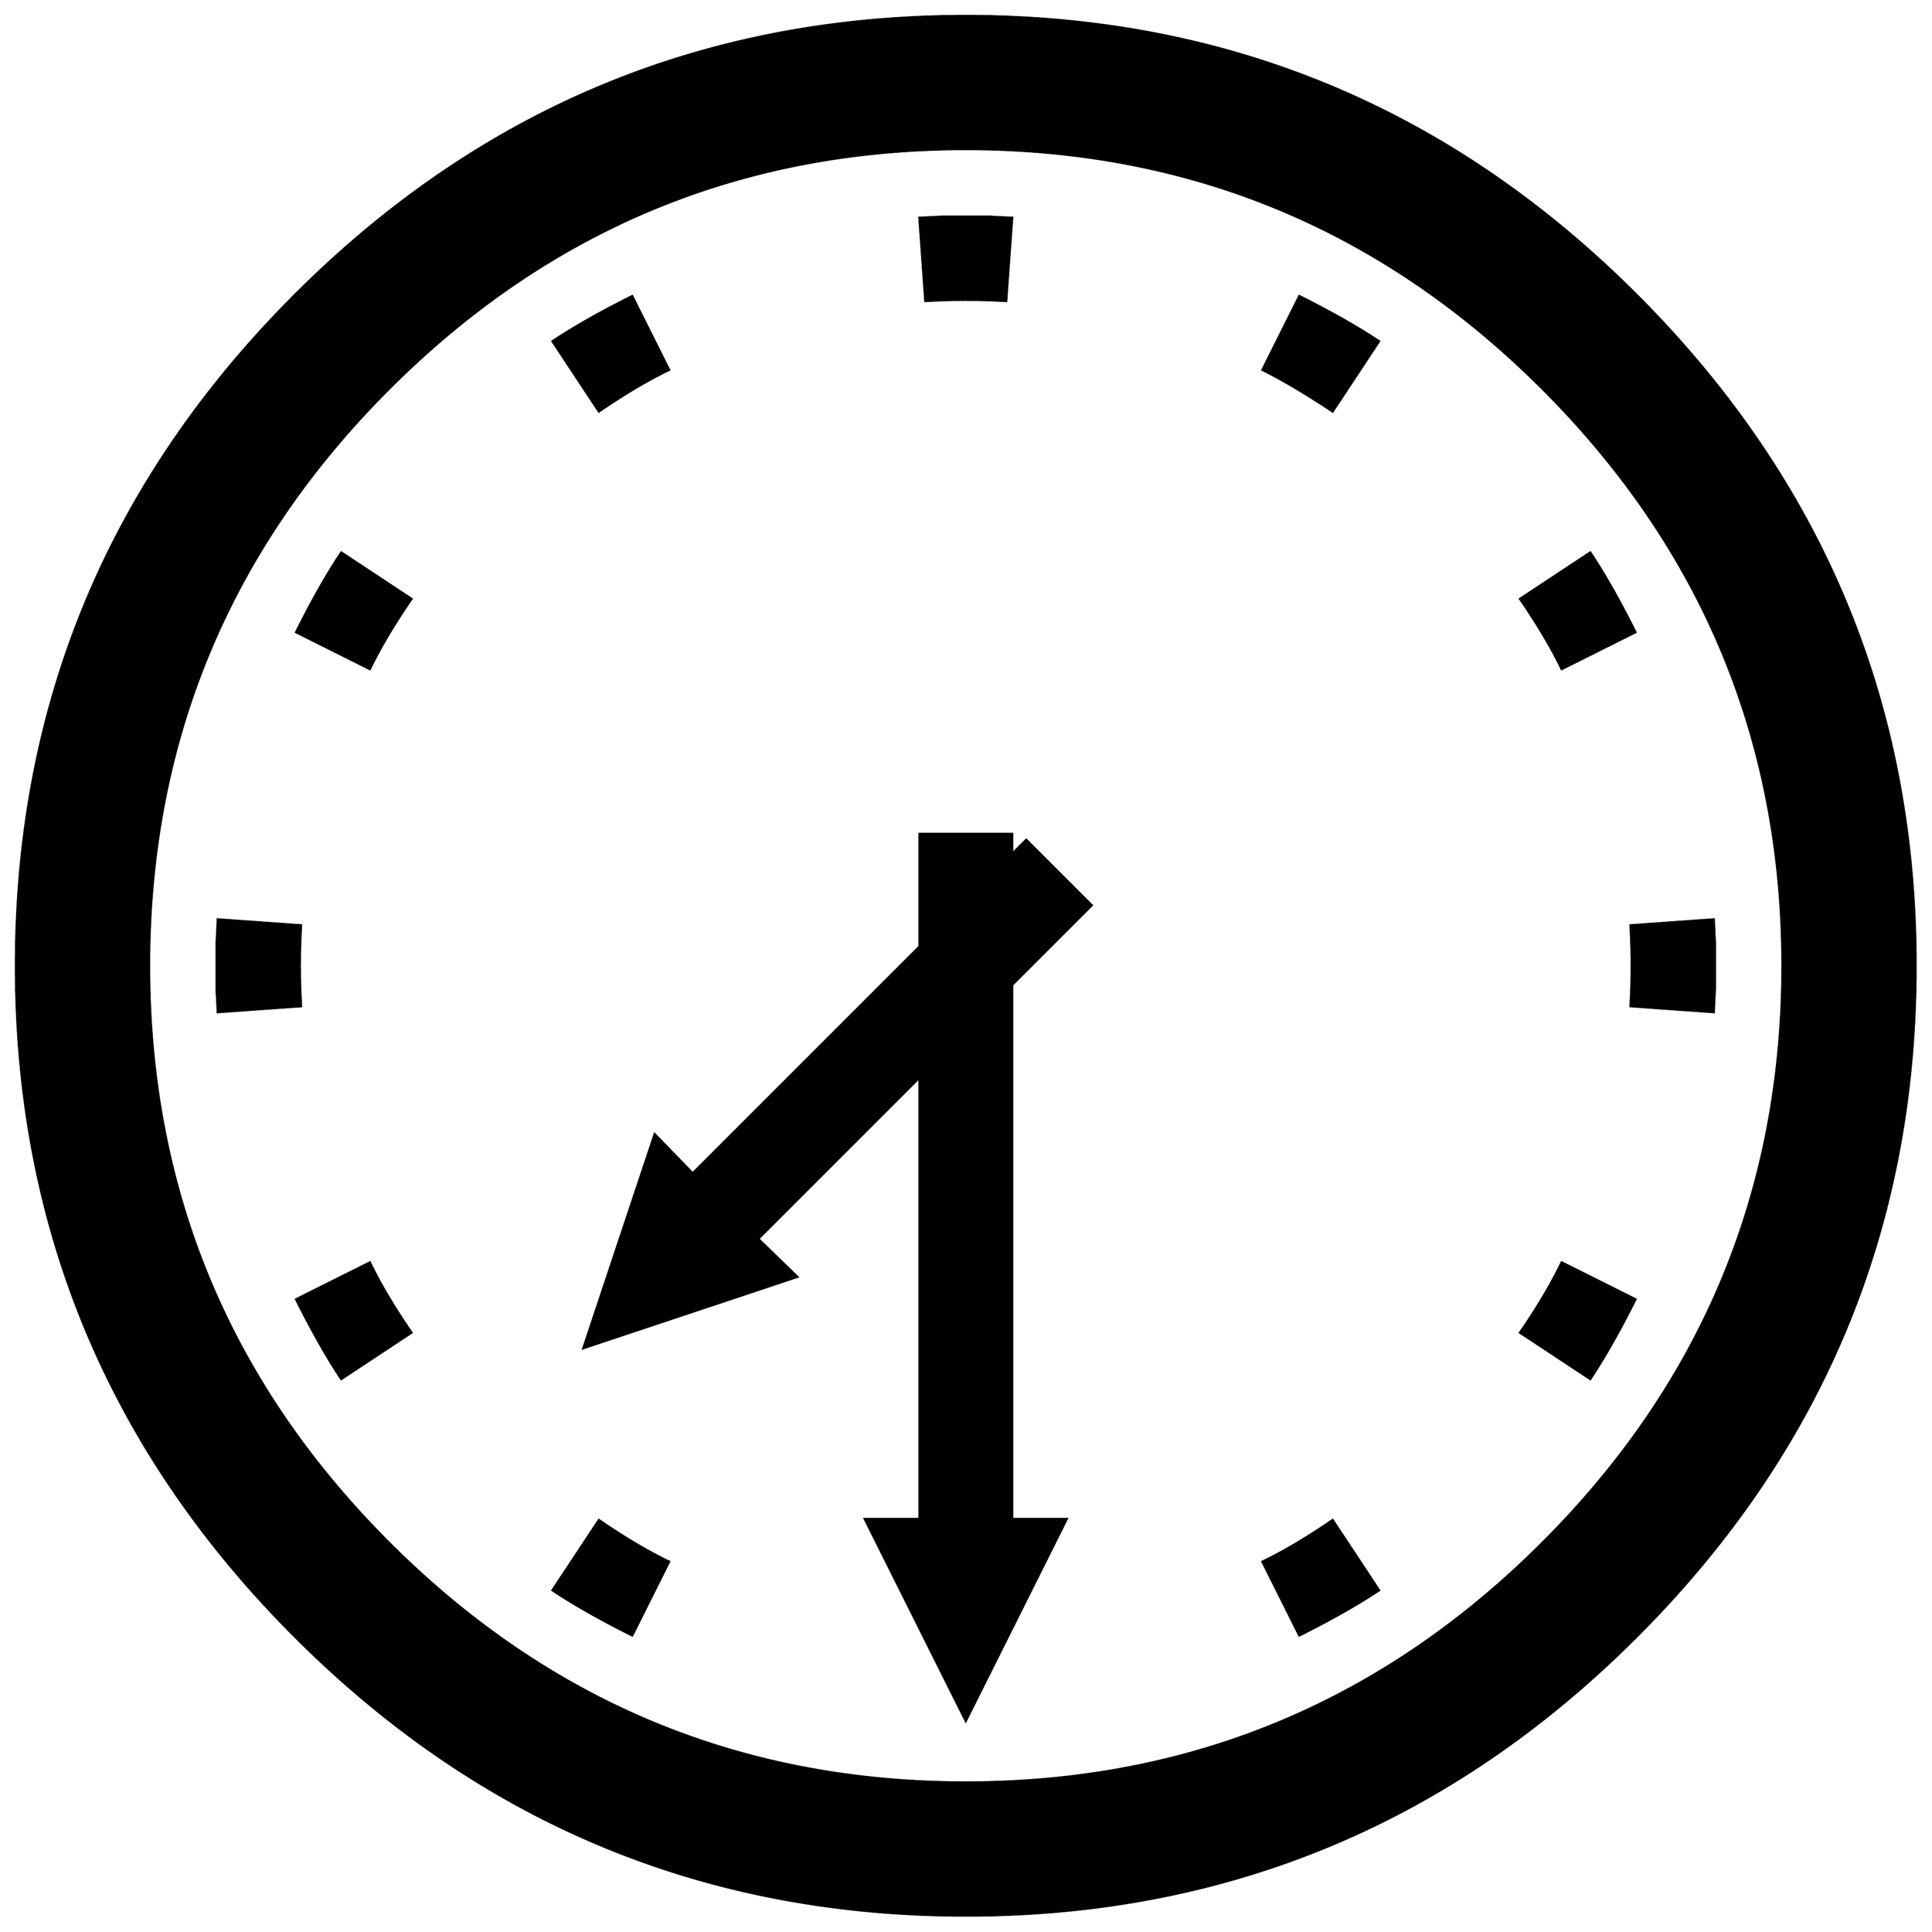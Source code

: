 


\begin{tikzpicture}[y=0.80pt, x=0.80pt, yscale=-1.0, xscale=1.0, inner sep=0pt, outer sep=0pt]
\begin{scope}[shift={(100.0,1706.0)},nonzero rule]
  \path[draw=.,fill=.,line width=1.600pt] (1682.0,-582.0) ..
    controls (1682.0,-362.0) and (1603.667,-173.667) ..
    (1447.0,-17.0) .. controls (1290.333,139.667) and (1102.0,218.0)
    .. (882.0,218.0) .. controls (662.0,218.0) and (473.667,139.667)
    .. (317.0,-17.0) .. controls (160.333,-173.667) and
    (82.0,-362.0) .. (82.0,-582.0) .. controls (82.0,-802.0) and
    (160.333,-990.333) .. (317.0,-1147.0) .. controls
    (473.667,-1303.667) and (662.0,-1382.0) .. (882.0,-1382.0) ..
    controls (1102.0,-1382.0) and (1290.333,-1303.667) ..
    (1447.0,-1147.0) .. controls (1603.667,-990.333) and
    (1682.0,-802.0) .. (1682.0,-582.0) -- cycle(1570.0,-582.0)
    .. controls (1570.0,-771.333) and (1502.667,-933.333) ..
    (1368.0,-1068.0) .. controls (1233.333,-1202.667) and
    (1071.333,-1270.0) .. (882.0,-1270.0) .. controls
    (692.667,-1270.0) and (530.667,-1202.667) .. (396.0,-1068.0) ..
    controls (261.333,-933.333) and (194.0,-771.333) .. (194.0,-582.0)
    .. controls (194.0,-392.667) and (261.333,-230.667) ..
    (396.0,-96.0) .. controls (530.667,38.667) and (692.667,106.0) ..
    (882.0,106.0) .. controls (1071.333,106.0) and (1233.333,38.667)
    .. (1368.0,-96.0) .. controls (1502.667,-230.667) and
    (1570.0,-392.667) .. (1570.0,-582.0) -- cycle(1230.0,-1108.0)
    -- (1191.0,-1049.0) .. controls (1169.0,-1063.667) and
    (1149.333,-1075.333) .. (1132.0,-1084.0) -- (1163.0,-1146.0) ..
    controls (1189.667,-1132.667) and (1212.0,-1120.0) ..
    (1230.0,-1108.0) -- cycle(1446.0,-863.0) -- (1384.0,-832.0)
    .. controls (1375.333,-850.0) and (1363.667,-869.667) ..
    (1349.0,-891.0) -- (1408.0,-930.0) .. controls
    (1420.0,-912.0) and (1432.667,-889.667) .. (1446.0,-863.0) --
    cycle(921.0,-1212.0) -- (916.0,-1142.0) .. controls
    (893.333,-1143.333) and (870.667,-1143.333) .. (848.0,-1142.0) --
    (843.0,-1212.0) .. controls (857.667,-1212.667) and
    (864.0,-1213.0) .. (862.0,-1213.0) -- (902.0,-1213.0) ..
    controls (900.0,-1213.0) and (906.333,-1212.667) ..
    (921.0,-1212.0) -- cycle(1513.0,-562.0) .. controls
    (1513.0,-564.0) and (1512.667,-557.667) .. (1512.0,-543.0) --
    (1442.0,-548.0) .. controls (1443.333,-570.667) and
    (1443.333,-593.333) .. (1442.0,-616.0) -- (1512.0,-621.0) ..
    controls (1512.667,-606.333) and (1513.0,-600.0) ..
    (1513.0,-602.0) -- (1513.0,-562.0) -- cycle(632.0,-1084.0)
    .. controls (614.0,-1075.333) and (594.333,-1063.667) ..
    (573.0,-1049.0) -- (534.0,-1108.0) .. controls
    (552.0,-1120.0) and (574.333,-1132.667) .. (601.0,-1146.0) --
    (632.0,-1084.0) -- cycle(1446.0,-301.0) .. controls
    (1432.667,-274.333) and (1420.0,-252.0) .. (1408.0,-234.0) --
    (1349.0,-273.0) .. controls (1363.667,-294.333) and
    (1375.333,-314.0) .. (1384.0,-332.0) -- (1446.0,-301.0) --
    cycle(415.0,-891.0) .. controls (400.333,-869.667) and
    (388.667,-850.0) .. (380.0,-832.0) -- (318.0,-863.0) ..
    controls (331.333,-889.667) and (344.0,-912.0) .. (356.0,-930.0)
    -- (415.0,-891.0) -- cycle(1230.0,-56.0) .. controls
    (1212.0,-44.0) and (1189.667,-31.333) .. (1163.0,-18.0) --
    (1132.0,-80.0) .. controls (1150.0,-88.667) and
    (1169.667,-100.333) .. (1191.0,-115.0) -- (1230.0,-56.0) --
    cycle(988.0,-633.0) -- (921.0,-566.0) -- (921.0,-116.0) --
    (967.0,-116.0) -- (882.0,54.0) -- (797.0,-116.0) --
    (843.0,-116.0) -- (843.0,-488.0) -- (707.0,-352.0) --
    (740.0,-320.0) -- (560.0,-260.0) -- (620.0,-440.0) --
    (652.0,-407.0) -- (843.0,-598.0) -- (843.0,-693.0) --
    (921.0,-693.0) -- (921.0,-676.0) -- (933.0,-688.0) --
    (988.0,-633.0) -- cycle(322.0,-548.0) -- (252.0,-543.0) ..
    controls (251.333,-556.333) and (251.0,-562.333) .. (251.0,-561.0)
    -- (251.0,-602.0) .. controls (251.0,-600.0) and
    (251.333,-606.333) .. (252.0,-621.0) -- (322.0,-616.0) ..
    controls (320.667,-593.333) and (320.667,-570.667) .. (322.0,-548.0)
    -- cycle(415.0,-273.0) -- (356.0,-234.0) .. controls
    (344.0,-252.0) and (331.333,-274.333) .. (318.0,-301.0) --
    (380.0,-332.0) .. controls (388.667,-314.0) and (400.333,-294.333)
    .. (415.0,-273.0) -- cycle(632.0,-80.0) -- (601.0,-18.0) ..
    controls (574.333,-31.333) and (552.0,-44.0) .. (534.0,-56.0) --
    (573.0,-115.0) .. controls (594.333,-100.333) and (614.0,-88.667)
    .. (632.0,-80.0) -- cycle;
\end{scope}

\end{tikzpicture}

